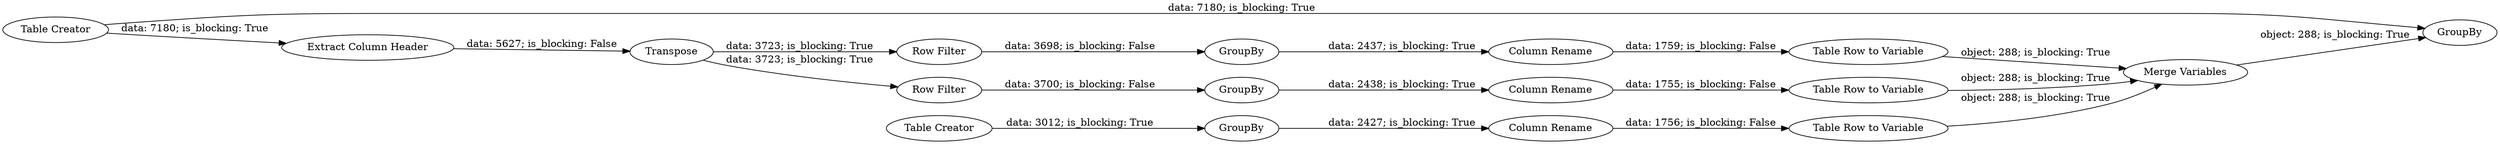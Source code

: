 digraph {
	"7018552830003252258_16" [label="Table Row to Variable"]
	"7018552830003252258_3" [label="Table Creator"]
	"7018552830003252258_12" [label="Table Row to Variable"]
	"7018552830003252258_19" [label="Table Creator"]
	"7018552830003252258_14" [label="Column Rename"]
	"7018552830003252258_2" [label=GroupBy]
	"7018552830003252258_11" [label=GroupBy]
	"7018552830003252258_15" [label="Column Rename"]
	"7018552830003252258_7" [label="Row Filter"]
	"7018552830003252258_8" [label=GroupBy]
	"7018552830003252258_4" [label="Extract Column Header"]
	"7018552830003252258_9" [label=GroupBy]
	"7018552830003252258_18" [label="Merge Variables"]
	"7018552830003252258_17" [label="Table Row to Variable"]
	"7018552830003252258_6" [label="Row Filter"]
	"7018552830003252258_5" [label=Transpose]
	"7018552830003252258_13" [label="Column Rename"]
	"7018552830003252258_3" -> "7018552830003252258_11" [label="data: 3012; is_blocking: True"]
	"7018552830003252258_15" -> "7018552830003252258_17" [label="data: 1756; is_blocking: False"]
	"7018552830003252258_5" -> "7018552830003252258_7" [label="data: 3723; is_blocking: True"]
	"7018552830003252258_12" -> "7018552830003252258_18" [label="object: 288; is_blocking: True"]
	"7018552830003252258_13" -> "7018552830003252258_12" [label="data: 1755; is_blocking: False"]
	"7018552830003252258_7" -> "7018552830003252258_9" [label="data: 3698; is_blocking: False"]
	"7018552830003252258_11" -> "7018552830003252258_15" [label="data: 2427; is_blocking: True"]
	"7018552830003252258_8" -> "7018552830003252258_13" [label="data: 2438; is_blocking: True"]
	"7018552830003252258_4" -> "7018552830003252258_5" [label="data: 5627; is_blocking: False"]
	"7018552830003252258_19" -> "7018552830003252258_2" [label="data: 7180; is_blocking: True"]
	"7018552830003252258_9" -> "7018552830003252258_14" [label="data: 2437; is_blocking: True"]
	"7018552830003252258_17" -> "7018552830003252258_18" [label="object: 288; is_blocking: True"]
	"7018552830003252258_6" -> "7018552830003252258_8" [label="data: 3700; is_blocking: False"]
	"7018552830003252258_14" -> "7018552830003252258_16" [label="data: 1759; is_blocking: False"]
	"7018552830003252258_16" -> "7018552830003252258_18" [label="object: 288; is_blocking: True"]
	"7018552830003252258_5" -> "7018552830003252258_6" [label="data: 3723; is_blocking: True"]
	"7018552830003252258_18" -> "7018552830003252258_2" [label="object: 288; is_blocking: True"]
	"7018552830003252258_19" -> "7018552830003252258_4" [label="data: 7180; is_blocking: True"]
	rankdir=LR
}
